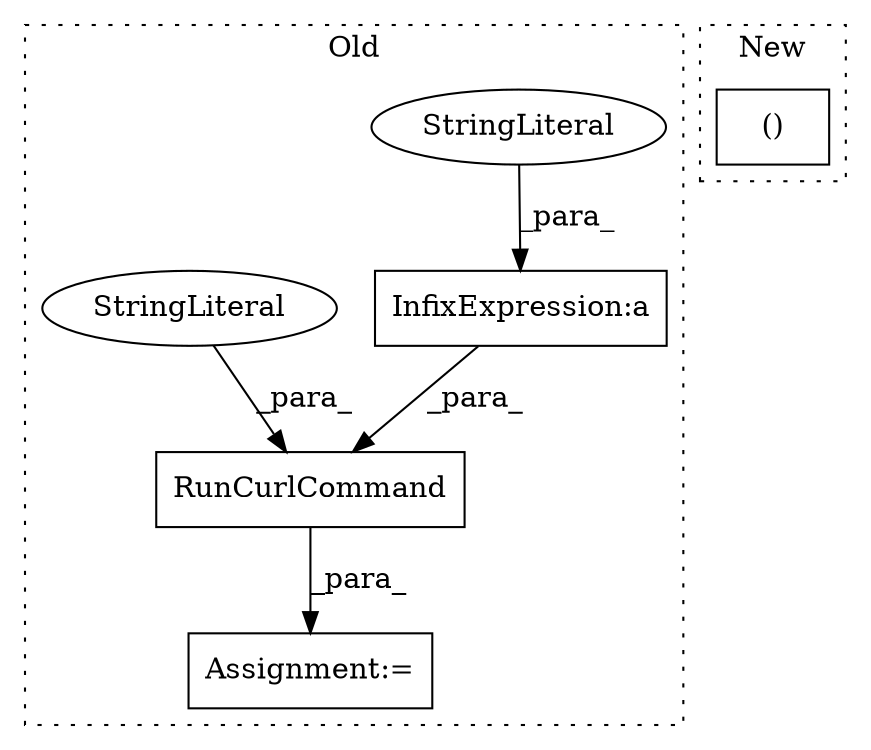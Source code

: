 digraph G {
subgraph cluster0 {
1 [label="RunCurlCommand" a="32" s="4806,4866" l="15,1" shape="box"];
3 [label="InfixExpression:a" a="27" s="4848" l="3" shape="box"];
4 [label="StringLiteral" a="45" s="4827" l="21" shape="ellipse"];
5 [label="StringLiteral" a="45" s="4821" l="5" shape="ellipse"];
6 [label="Assignment:=" a="7" s="4799" l="2" shape="box"];
label = "Old";
style="dotted";
}
subgraph cluster1 {
2 [label="()" a="106" s="2615" l="28" shape="box"];
label = "New";
style="dotted";
}
1 -> 6 [label="_para_"];
3 -> 1 [label="_para_"];
4 -> 3 [label="_para_"];
5 -> 1 [label="_para_"];
}